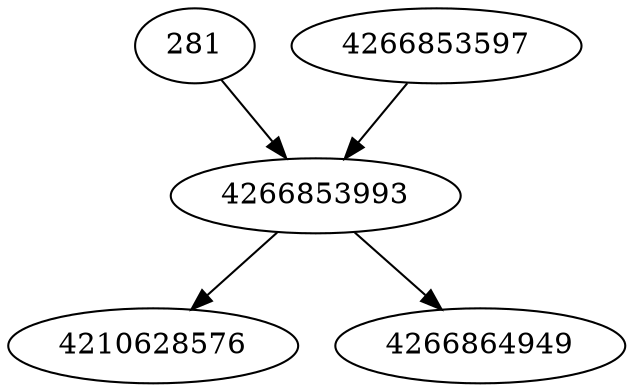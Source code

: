 strict digraph  {
4210628576;
4266853993;
4266864949;
281;
4266853597;
4266853993 -> 4266864949;
4266853993 -> 4210628576;
281 -> 4266853993;
4266853597 -> 4266853993;
}
